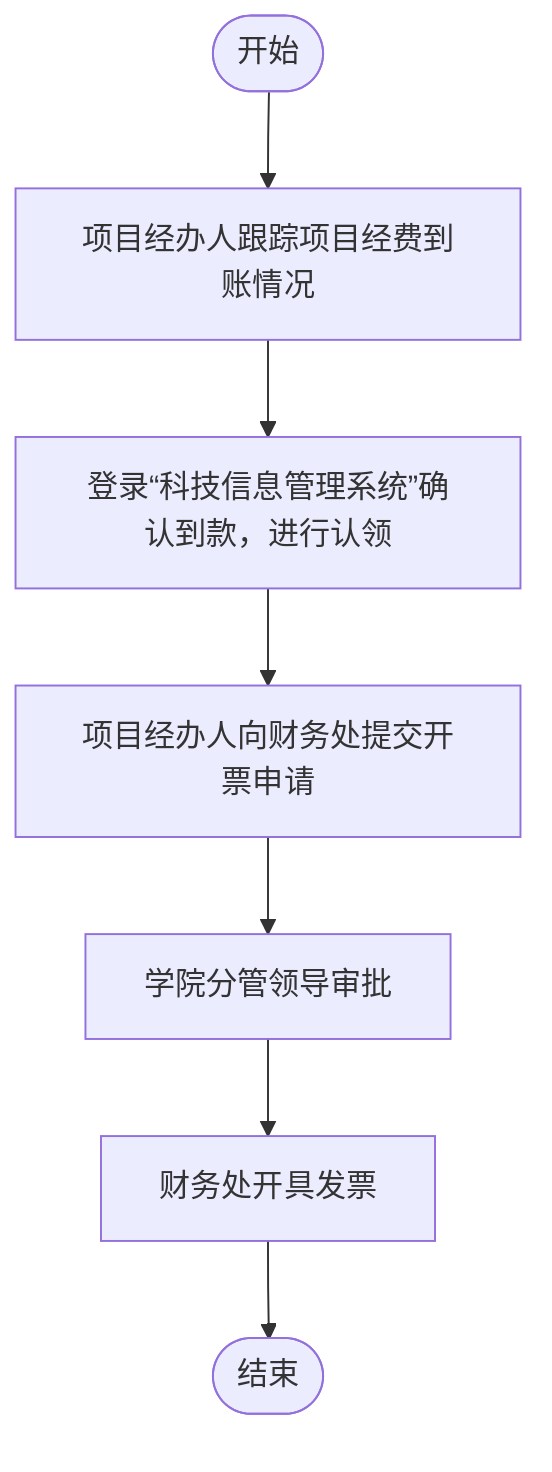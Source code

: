 flowchart TD
    A(["开始"]) --> B[项目经办人跟踪项目经费到账情况]
    B --> C[登录“科技信息管理系统”确认到款，进行认领]
    C --> D[项目经办人向财务处提交开票申请]
    D --> E[学院分管领导审批]
    E --> F[财务处开具发票]
    F --> G(["结束"])